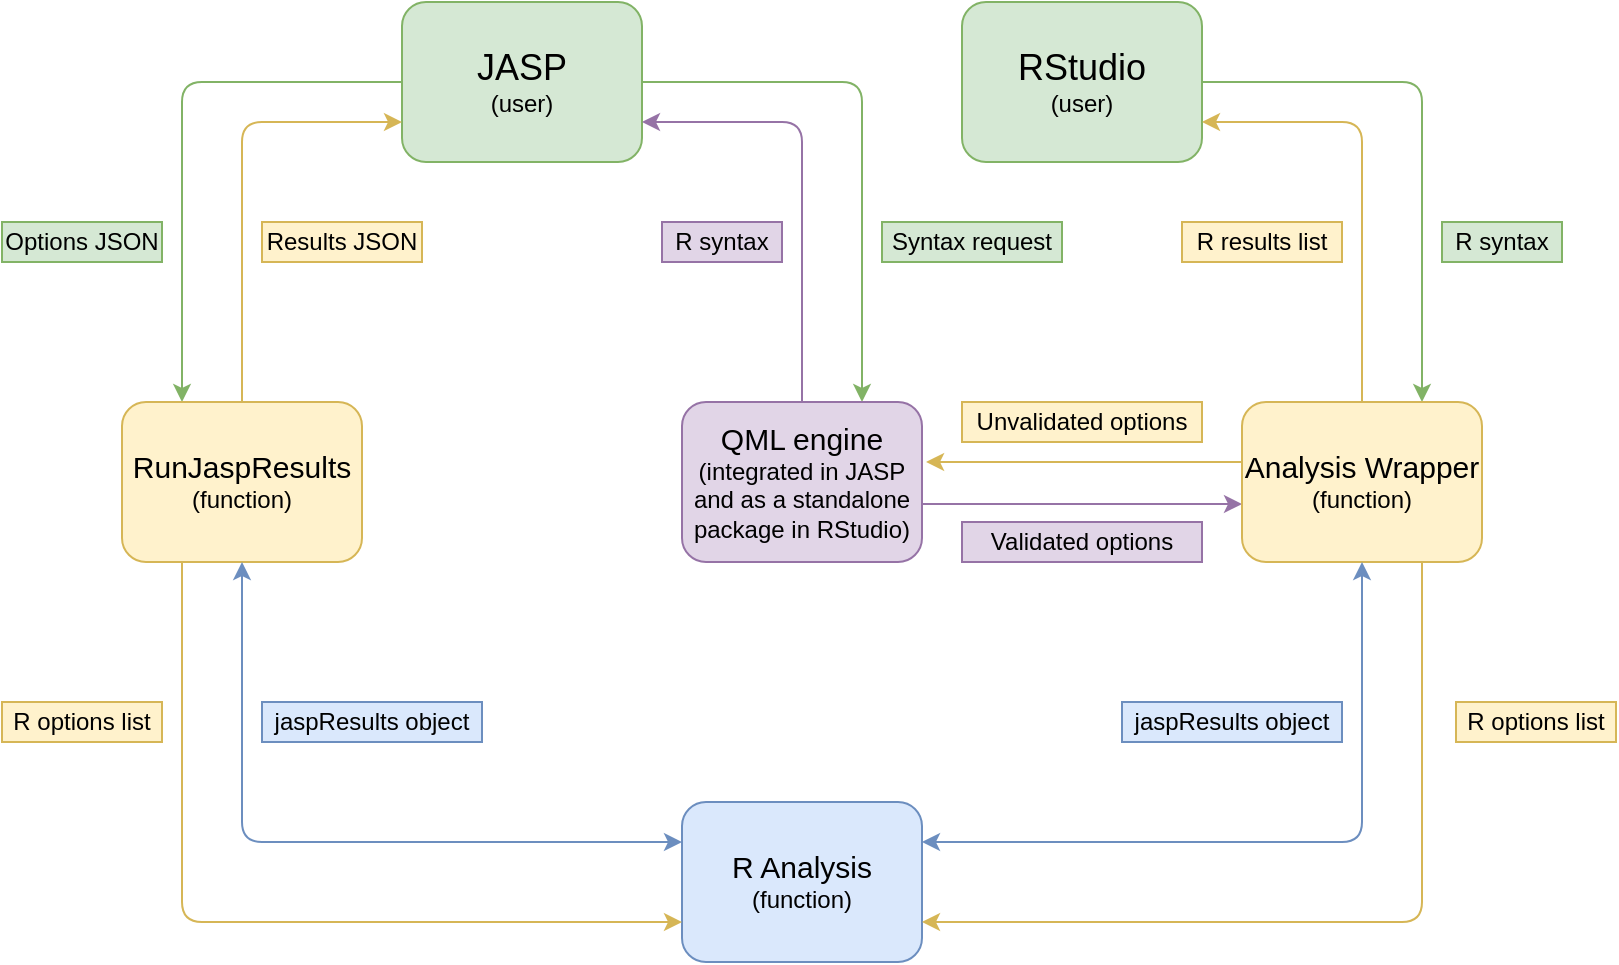 <mxfile version="14.4.8" type="device"><diagram id="6Q-h3K_LGtiC8XrD3W-H" name="Page-2"><mxGraphModel dx="2062" dy="1124" grid="1" gridSize="10" guides="1" tooltips="1" connect="1" arrows="1" fold="1" page="1" pageScale="1" pageWidth="827" pageHeight="1169" math="0" shadow="0"><root><mxCell id="UhBuGWatnsZtoxBBEpNy-0"/><mxCell id="UhBuGWatnsZtoxBBEpNy-1" parent="UhBuGWatnsZtoxBBEpNy-0"/><mxCell id="FO_fIPwQd0gCDU-hzkTw-0" style="edgeStyle=orthogonalEdgeStyle;rounded=1;orthogonalLoop=1;jettySize=auto;html=1;entryX=0.25;entryY=0;entryDx=0;entryDy=0;fillColor=#d5e8d4;strokeColor=#82b366;" parent="UhBuGWatnsZtoxBBEpNy-1" source="FO_fIPwQd0gCDU-hzkTw-2" target="FO_fIPwQd0gCDU-hzkTw-15" edge="1"><mxGeometry relative="1" as="geometry"><Array as="points"><mxPoint x="190" y="240"/></Array></mxGeometry></mxCell><mxCell id="FO_fIPwQd0gCDU-hzkTw-1" style="edgeStyle=orthogonalEdgeStyle;rounded=1;orthogonalLoop=1;jettySize=auto;html=1;entryX=0.75;entryY=0;entryDx=0;entryDy=0;fillColor=#d5e8d4;strokeColor=#82b366;" parent="UhBuGWatnsZtoxBBEpNy-1" source="FO_fIPwQd0gCDU-hzkTw-2" target="FO_fIPwQd0gCDU-hzkTw-7" edge="1"><mxGeometry relative="1" as="geometry"/></mxCell><mxCell id="FO_fIPwQd0gCDU-hzkTw-2" value="&lt;div&gt;&lt;font style=&quot;font-size: 18px&quot;&gt;JASP&lt;/font&gt;&lt;/div&gt;&lt;div&gt;(user)&lt;/div&gt;" style="rounded=1;whiteSpace=wrap;html=1;fontSize=12;glass=0;strokeWidth=1;shadow=0;fillColor=#d5e8d4;strokeColor=#82b366;" parent="UhBuGWatnsZtoxBBEpNy-1" vertex="1"><mxGeometry x="300" y="200" width="120" height="80" as="geometry"/></mxCell><mxCell id="FO_fIPwQd0gCDU-hzkTw-3" style="edgeStyle=orthogonalEdgeStyle;rounded=1;orthogonalLoop=1;jettySize=auto;html=1;exitX=1;exitY=0.5;exitDx=0;exitDy=0;entryX=0.75;entryY=0;entryDx=0;entryDy=0;fillColor=#d5e8d4;strokeColor=#82b366;" parent="UhBuGWatnsZtoxBBEpNy-1" source="FO_fIPwQd0gCDU-hzkTw-4" target="FO_fIPwQd0gCDU-hzkTw-12" edge="1"><mxGeometry relative="1" as="geometry"/></mxCell><mxCell id="FO_fIPwQd0gCDU-hzkTw-4" value="&lt;div style=&quot;font-size: 18px&quot;&gt;&lt;font style=&quot;font-size: 18px&quot;&gt;RStudio&lt;/font&gt;&lt;/div&gt;&lt;div&gt;(user)&lt;/div&gt;" style="rounded=1;whiteSpace=wrap;html=1;fontSize=12;glass=0;strokeWidth=1;shadow=0;rotation=0;fillColor=#d5e8d4;strokeColor=#82b366;" parent="UhBuGWatnsZtoxBBEpNy-1" vertex="1"><mxGeometry x="580" y="200" width="120" height="80" as="geometry"/></mxCell><mxCell id="FO_fIPwQd0gCDU-hzkTw-5" style="edgeStyle=orthogonalEdgeStyle;rounded=1;orthogonalLoop=1;jettySize=auto;html=1;entryX=1;entryY=0.75;entryDx=0;entryDy=0;fillColor=#e1d5e7;strokeColor=#9673a6;exitX=0.5;exitY=0;exitDx=0;exitDy=0;" parent="UhBuGWatnsZtoxBBEpNy-1" source="FO_fIPwQd0gCDU-hzkTw-7" target="FO_fIPwQd0gCDU-hzkTw-2" edge="1"><mxGeometry relative="1" as="geometry"><mxPoint x="450" y="220" as="targetPoint"/><Array as="points"><mxPoint x="500" y="260"/></Array></mxGeometry></mxCell><mxCell id="FO_fIPwQd0gCDU-hzkTw-6" style="edgeStyle=orthogonalEdgeStyle;rounded=1;orthogonalLoop=1;jettySize=auto;html=1;fillColor=#e1d5e7;strokeColor=#9673a6;" parent="UhBuGWatnsZtoxBBEpNy-1" source="FO_fIPwQd0gCDU-hzkTw-7" edge="1"><mxGeometry relative="1" as="geometry"><mxPoint x="720" y="451" as="targetPoint"/><Array as="points"><mxPoint x="600" y="451"/><mxPoint x="600" y="451"/></Array></mxGeometry></mxCell><mxCell id="FO_fIPwQd0gCDU-hzkTw-7" value="&lt;div style=&quot;font-size: 15px&quot;&gt;&lt;font style=&quot;font-size: 15px&quot;&gt;QML engine&lt;/font&gt;&lt;/div&gt;&lt;div&gt;(integrated in JASP and as a standalone package in RStudio)&lt;br&gt;&lt;/div&gt;" style="rounded=1;whiteSpace=wrap;html=1;fillColor=#e1d5e7;strokeColor=#9673a6;" parent="UhBuGWatnsZtoxBBEpNy-1" vertex="1"><mxGeometry x="440" y="400" width="120" height="80" as="geometry"/></mxCell><mxCell id="FO_fIPwQd0gCDU-hzkTw-8" value="&lt;div&gt;&lt;font style=&quot;font-size: 15px&quot;&gt;R Analysis&lt;/font&gt;&lt;/div&gt;(function)" style="rounded=1;whiteSpace=wrap;html=1;fillColor=#dae8fc;strokeColor=#6c8ebf;" parent="UhBuGWatnsZtoxBBEpNy-1" vertex="1"><mxGeometry x="440" y="600" width="120" height="80" as="geometry"/></mxCell><mxCell id="FO_fIPwQd0gCDU-hzkTw-9" style="edgeStyle=orthogonalEdgeStyle;rounded=1;orthogonalLoop=1;jettySize=auto;html=1;entryX=1.017;entryY=0.375;entryDx=0;entryDy=0;entryPerimeter=0;fillColor=#fff2cc;strokeColor=#d6b656;" parent="UhBuGWatnsZtoxBBEpNy-1" source="FO_fIPwQd0gCDU-hzkTw-12" target="FO_fIPwQd0gCDU-hzkTw-7" edge="1"><mxGeometry relative="1" as="geometry"><Array as="points"><mxPoint x="680" y="430"/><mxPoint x="680" y="430"/></Array></mxGeometry></mxCell><mxCell id="FO_fIPwQd0gCDU-hzkTw-10" style="edgeStyle=orthogonalEdgeStyle;rounded=1;orthogonalLoop=1;jettySize=auto;html=1;fillColor=#fff2cc;strokeColor=#d6b656;entryX=1;entryY=0.75;entryDx=0;entryDy=0;" parent="UhBuGWatnsZtoxBBEpNy-1" source="FO_fIPwQd0gCDU-hzkTw-12" target="FO_fIPwQd0gCDU-hzkTw-4" edge="1"><mxGeometry relative="1" as="geometry"><mxPoint x="702" y="250" as="targetPoint"/><Array as="points"><mxPoint x="780" y="260"/></Array></mxGeometry></mxCell><mxCell id="FO_fIPwQd0gCDU-hzkTw-11" style="edgeStyle=orthogonalEdgeStyle;rounded=1;orthogonalLoop=1;jettySize=auto;html=1;fillColor=#fff2cc;strokeColor=#d6b656;" parent="UhBuGWatnsZtoxBBEpNy-1" source="FO_fIPwQd0gCDU-hzkTw-12" edge="1"><mxGeometry relative="1" as="geometry"><mxPoint x="560" y="660" as="targetPoint"/><Array as="points"><mxPoint x="810" y="660"/></Array></mxGeometry></mxCell><mxCell id="FO_fIPwQd0gCDU-hzkTw-12" value="&lt;div&gt;&lt;font style=&quot;font-size: 15px&quot;&gt;Analysis Wrapper&lt;/font&gt;&lt;/div&gt;&lt;div&gt;&lt;font style=&quot;font-size: 12px&quot;&gt;(function)&lt;br&gt;&lt;/font&gt;&lt;/div&gt;" style="rounded=1;whiteSpace=wrap;html=1;fillColor=#fff2cc;strokeColor=#d6b656;" parent="UhBuGWatnsZtoxBBEpNy-1" vertex="1"><mxGeometry x="720" y="400" width="120" height="80" as="geometry"/></mxCell><mxCell id="FO_fIPwQd0gCDU-hzkTw-13" style="edgeStyle=orthogonalEdgeStyle;rounded=1;orthogonalLoop=1;jettySize=auto;html=1;entryX=0;entryY=0.75;entryDx=0;entryDy=0;fillColor=#fff2cc;strokeColor=#d6b656;exitX=0.5;exitY=0;exitDx=0;exitDy=0;" parent="UhBuGWatnsZtoxBBEpNy-1" source="FO_fIPwQd0gCDU-hzkTw-15" target="FO_fIPwQd0gCDU-hzkTw-2" edge="1"><mxGeometry relative="1" as="geometry"><Array as="points"><mxPoint x="220" y="260"/></Array></mxGeometry></mxCell><mxCell id="FO_fIPwQd0gCDU-hzkTw-14" style="edgeStyle=orthogonalEdgeStyle;rounded=1;orthogonalLoop=1;jettySize=auto;html=1;fillColor=#fff2cc;strokeColor=#d6b656;" parent="UhBuGWatnsZtoxBBEpNy-1" source="FO_fIPwQd0gCDU-hzkTw-15" edge="1"><mxGeometry relative="1" as="geometry"><mxPoint x="440" y="660" as="targetPoint"/><Array as="points"><mxPoint x="190" y="660"/><mxPoint x="440" y="660"/></Array></mxGeometry></mxCell><mxCell id="FO_fIPwQd0gCDU-hzkTw-15" value="&lt;div&gt;&lt;font style=&quot;font-size: 15px&quot;&gt;RunJaspResults&lt;/font&gt;&lt;/div&gt;&lt;div&gt;&lt;font style=&quot;font-size: 12px&quot;&gt;(function)&lt;br&gt;&lt;/font&gt;&lt;/div&gt;" style="rounded=1;whiteSpace=wrap;html=1;fillColor=#fff2cc;strokeColor=#d6b656;" parent="UhBuGWatnsZtoxBBEpNy-1" vertex="1"><mxGeometry x="160" y="400" width="120" height="80" as="geometry"/></mxCell><mxCell id="FO_fIPwQd0gCDU-hzkTw-16" value="Options JSON" style="text;html=1;strokeColor=#82b366;fillColor=#d5e8d4;align=center;verticalAlign=middle;whiteSpace=wrap;rounded=0;" parent="UhBuGWatnsZtoxBBEpNy-1" vertex="1"><mxGeometry x="100" y="310" width="80" height="20" as="geometry"/></mxCell><mxCell id="FO_fIPwQd0gCDU-hzkTw-17" value="Results JSON" style="text;html=1;strokeColor=#d6b656;fillColor=#fff2cc;align=center;verticalAlign=middle;whiteSpace=wrap;rounded=0;" parent="UhBuGWatnsZtoxBBEpNy-1" vertex="1"><mxGeometry x="230" y="310" width="80" height="20" as="geometry"/></mxCell><mxCell id="FO_fIPwQd0gCDU-hzkTw-18" value="Syntax request" style="text;html=1;strokeColor=#82b366;fillColor=#d5e8d4;align=center;verticalAlign=middle;whiteSpace=wrap;rounded=0;" parent="UhBuGWatnsZtoxBBEpNy-1" vertex="1"><mxGeometry x="540" y="310" width="90" height="20" as="geometry"/></mxCell><mxCell id="FO_fIPwQd0gCDU-hzkTw-19" value="R syntax" style="text;html=1;strokeColor=#9673a6;fillColor=#e1d5e7;align=center;verticalAlign=middle;whiteSpace=wrap;rounded=0;" parent="UhBuGWatnsZtoxBBEpNy-1" vertex="1"><mxGeometry x="430" y="310" width="60" height="20" as="geometry"/></mxCell><mxCell id="FO_fIPwQd0gCDU-hzkTw-20" value="Unvalidated options" style="text;html=1;strokeColor=#d6b656;fillColor=#fff2cc;align=center;verticalAlign=middle;whiteSpace=wrap;rounded=0;" parent="UhBuGWatnsZtoxBBEpNy-1" vertex="1"><mxGeometry x="580" y="400" width="120" height="20" as="geometry"/></mxCell><mxCell id="FO_fIPwQd0gCDU-hzkTw-21" value="Validated options" style="text;html=1;strokeColor=#9673a6;fillColor=#e1d5e7;align=center;verticalAlign=middle;whiteSpace=wrap;rounded=0;" parent="UhBuGWatnsZtoxBBEpNy-1" vertex="1"><mxGeometry x="580" y="460" width="120" height="20" as="geometry"/></mxCell><mxCell id="FO_fIPwQd0gCDU-hzkTw-22" value="&lt;div&gt;R syntax&lt;/div&gt;" style="text;html=1;strokeColor=#82b366;fillColor=#d5e8d4;align=center;verticalAlign=middle;whiteSpace=wrap;rounded=0;" parent="UhBuGWatnsZtoxBBEpNy-1" vertex="1"><mxGeometry x="820" y="310" width="60" height="20" as="geometry"/></mxCell><mxCell id="FO_fIPwQd0gCDU-hzkTw-23" value="R results list" style="text;html=1;strokeColor=#d6b656;fillColor=#fff2cc;align=center;verticalAlign=middle;whiteSpace=wrap;rounded=0;" parent="UhBuGWatnsZtoxBBEpNy-1" vertex="1"><mxGeometry x="690" y="310" width="80" height="20" as="geometry"/></mxCell><mxCell id="1Izi6i2qOQaBRZUO-NJR-0" value="" style="endArrow=classic;startArrow=classic;html=1;entryX=0.5;entryY=1;entryDx=0;entryDy=0;exitX=1;exitY=0.25;exitDx=0;exitDy=0;fillColor=#dae8fc;strokeColor=#6c8ebf;" parent="UhBuGWatnsZtoxBBEpNy-1" source="FO_fIPwQd0gCDU-hzkTw-8" target="FO_fIPwQd0gCDU-hzkTw-12" edge="1"><mxGeometry width="50" height="50" relative="1" as="geometry"><mxPoint x="560" y="635" as="sourcePoint"/><mxPoint x="610" y="585" as="targetPoint"/><Array as="points"><mxPoint x="780" y="620"/></Array></mxGeometry></mxCell><mxCell id="1Izi6i2qOQaBRZUO-NJR-2" value="" style="endArrow=classic;startArrow=classic;html=1;exitX=0;exitY=0.25;exitDx=0;exitDy=0;fillColor=#dae8fc;strokeColor=#6c8ebf;" parent="UhBuGWatnsZtoxBBEpNy-1" source="FO_fIPwQd0gCDU-hzkTw-8" edge="1"><mxGeometry width="50" height="50" relative="1" as="geometry"><mxPoint x="170" y="530" as="sourcePoint"/><mxPoint x="220" y="480" as="targetPoint"/><Array as="points"><mxPoint x="220" y="620"/></Array></mxGeometry></mxCell><mxCell id="1Izi6i2qOQaBRZUO-NJR-3" value="R options list" style="text;html=1;strokeColor=#d6b656;fillColor=#fff2cc;align=center;verticalAlign=middle;whiteSpace=wrap;rounded=0;" parent="UhBuGWatnsZtoxBBEpNy-1" vertex="1"><mxGeometry x="100" y="550" width="80" height="20" as="geometry"/></mxCell><mxCell id="1Izi6i2qOQaBRZUO-NJR-4" value="R options list" style="text;html=1;strokeColor=#d6b656;fillColor=#fff2cc;align=center;verticalAlign=middle;whiteSpace=wrap;rounded=0;" parent="UhBuGWatnsZtoxBBEpNy-1" vertex="1"><mxGeometry x="827" y="550" width="80" height="20" as="geometry"/></mxCell><mxCell id="1Izi6i2qOQaBRZUO-NJR-5" value="jaspResults object" style="text;html=1;strokeColor=#6c8ebf;fillColor=#dae8fc;align=center;verticalAlign=middle;whiteSpace=wrap;rounded=0;" parent="UhBuGWatnsZtoxBBEpNy-1" vertex="1"><mxGeometry x="230" y="550" width="110" height="20" as="geometry"/></mxCell><mxCell id="1Izi6i2qOQaBRZUO-NJR-6" value="jaspResults object" style="text;html=1;strokeColor=#6c8ebf;fillColor=#dae8fc;align=center;verticalAlign=middle;whiteSpace=wrap;rounded=0;" parent="UhBuGWatnsZtoxBBEpNy-1" vertex="1"><mxGeometry x="660" y="550" width="110" height="20" as="geometry"/></mxCell></root></mxGraphModel></diagram></mxfile>